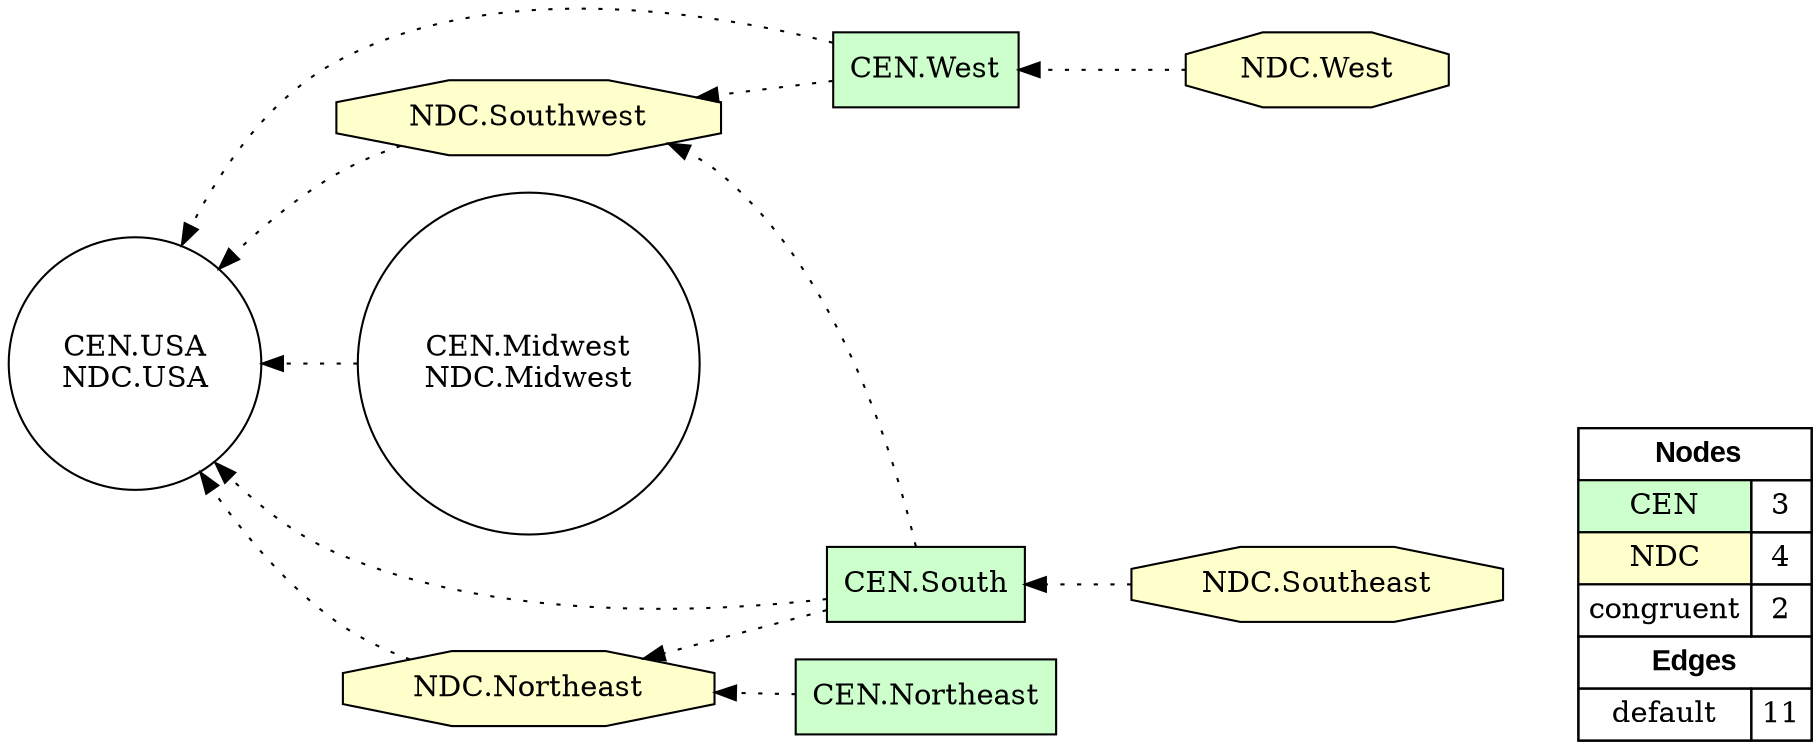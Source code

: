 digraph{
rankdir=RL
node[shape=box style=filled fillcolor="#CCFFCC"] 
"CEN.South"
"CEN.West"
"CEN.Northeast"
node[shape=octagon style=filled fillcolor="#FFFFCC"] 
"NDC.Southeast"
"NDC.Northeast"
"NDC.Southwest"
"NDC.West"
node[shape=circle style=filled fillcolor="#FFFFFF"] 
"CEN.Midwest\nNDC.Midwest"
"CEN.USA\nNDC.USA"
edge[arrowhead=normal style=dotted color="#000000" constraint=true penwidth=1]
"NDC.Northeast" -> "CEN.USA\nNDC.USA"
"NDC.Southeast" -> "CEN.South"
"CEN.Midwest\nNDC.Midwest" -> "CEN.USA\nNDC.USA"
"CEN.Northeast" -> "NDC.Northeast"
"CEN.West" -> "NDC.Southwest"
"CEN.South" -> "NDC.Southwest"
"CEN.West" -> "CEN.USA\nNDC.USA"
"CEN.South" -> "CEN.USA\nNDC.USA"
"CEN.South" -> "NDC.Northeast"
"NDC.Southwest" -> "CEN.USA\nNDC.USA"
"NDC.West" -> "CEN.West"
edge[arrowhead=normal style=dotted color="#000000" constraint=true penwidth=1]
node[shape=box] 
{rank=source Legend [fillcolor= white margin=0 label=< 
 <TABLE BORDER="0" CELLBORDER="1" CELLSPACING="0" CELLPADDING="4"> 
<TR> <TD COLSPAN="2"><font face="Arial Black"> Nodes</font></TD> </TR> 
<TR> 
 <TD bgcolor="#CCFFCC">CEN</TD> 
 <TD>3</TD> 
 </TR> 
<TR> 
 <TD bgcolor="#FFFFCC">NDC</TD> 
 <TD>4</TD> 
 </TR> 
<TR> 
 <TD bgcolor="#FFFFFF">congruent</TD> 
 <TD>2</TD> 
 </TR> 
<TR> <TD COLSPAN="2"><font face = "Arial Black"> Edges </font></TD> </TR> 
<TR> 
 <TD><font color ="#000000">default</font></TD><TD>11</TD>
</TR>
</TABLE> 
 >] } 
}